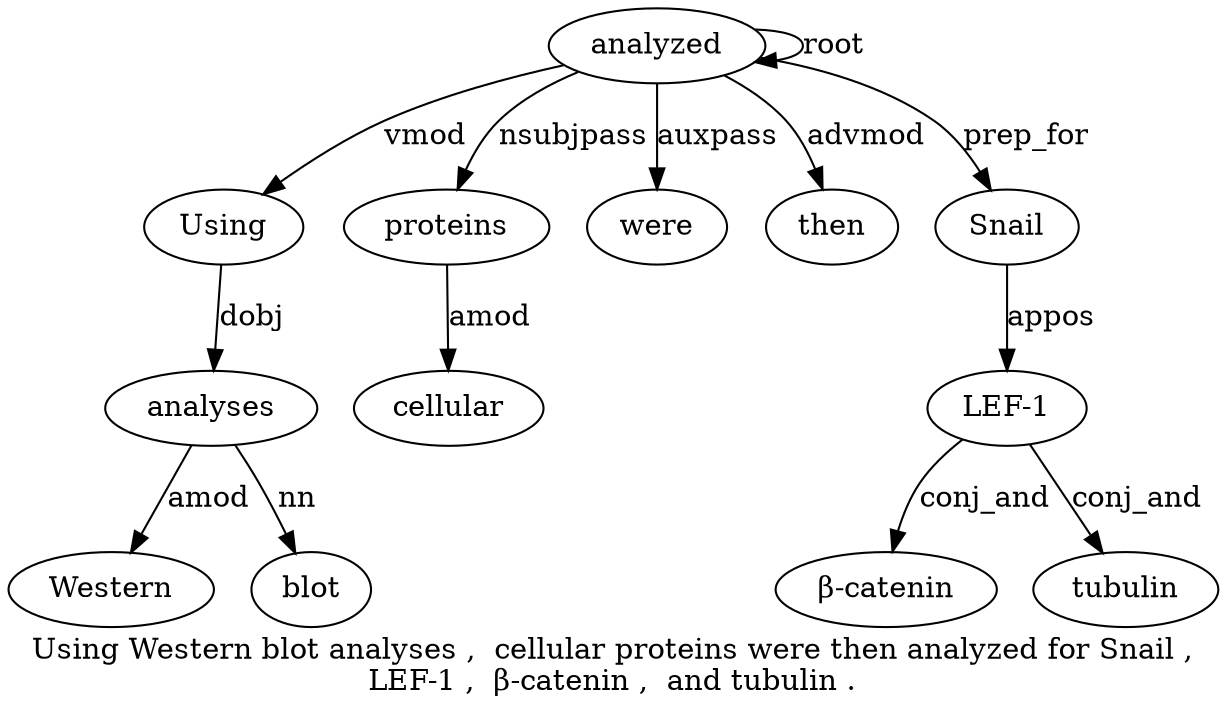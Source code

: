 digraph "Using Western blot analyses ,  cellular proteins were then analyzed for Snail ,  LEF-1 ,  β-catenin ,  and tubulin ." {
label="Using Western blot analyses ,  cellular proteins were then analyzed for Snail ,
LEF-1 ,  β-catenin ,  and tubulin .";
analyzed10 [style=filled, fillcolor=white, label=analyzed];
Using1 [style=filled, fillcolor=white, label=Using];
analyzed10 -> Using1  [label=vmod];
analyses4 [style=filled, fillcolor=white, label=analyses];
Western2 [style=filled, fillcolor=white, label=Western];
analyses4 -> Western2  [label=amod];
blot3 [style=filled, fillcolor=white, label=blot];
analyses4 -> blot3  [label=nn];
Using1 -> analyses4  [label=dobj];
proteins7 [style=filled, fillcolor=white, label=proteins];
cellular6 [style=filled, fillcolor=white, label=cellular];
proteins7 -> cellular6  [label=amod];
analyzed10 -> proteins7  [label=nsubjpass];
were8 [style=filled, fillcolor=white, label=were];
analyzed10 -> were8  [label=auxpass];
then9 [style=filled, fillcolor=white, label=then];
analyzed10 -> then9  [label=advmod];
analyzed10 -> analyzed10  [label=root];
Snail12 [style=filled, fillcolor=white, label=Snail];
analyzed10 -> Snail12  [label=prep_for];
"LEF-14" [style=filled, fillcolor=white, label="LEF-1"];
Snail12 -> "LEF-14"  [label=appos];
"β-catenin16" [style=filled, fillcolor=white, label="β-catenin"];
"LEF-14" -> "β-catenin16"  [label=conj_and];
tubulin19 [style=filled, fillcolor=white, label=tubulin];
"LEF-14" -> tubulin19  [label=conj_and];
}
